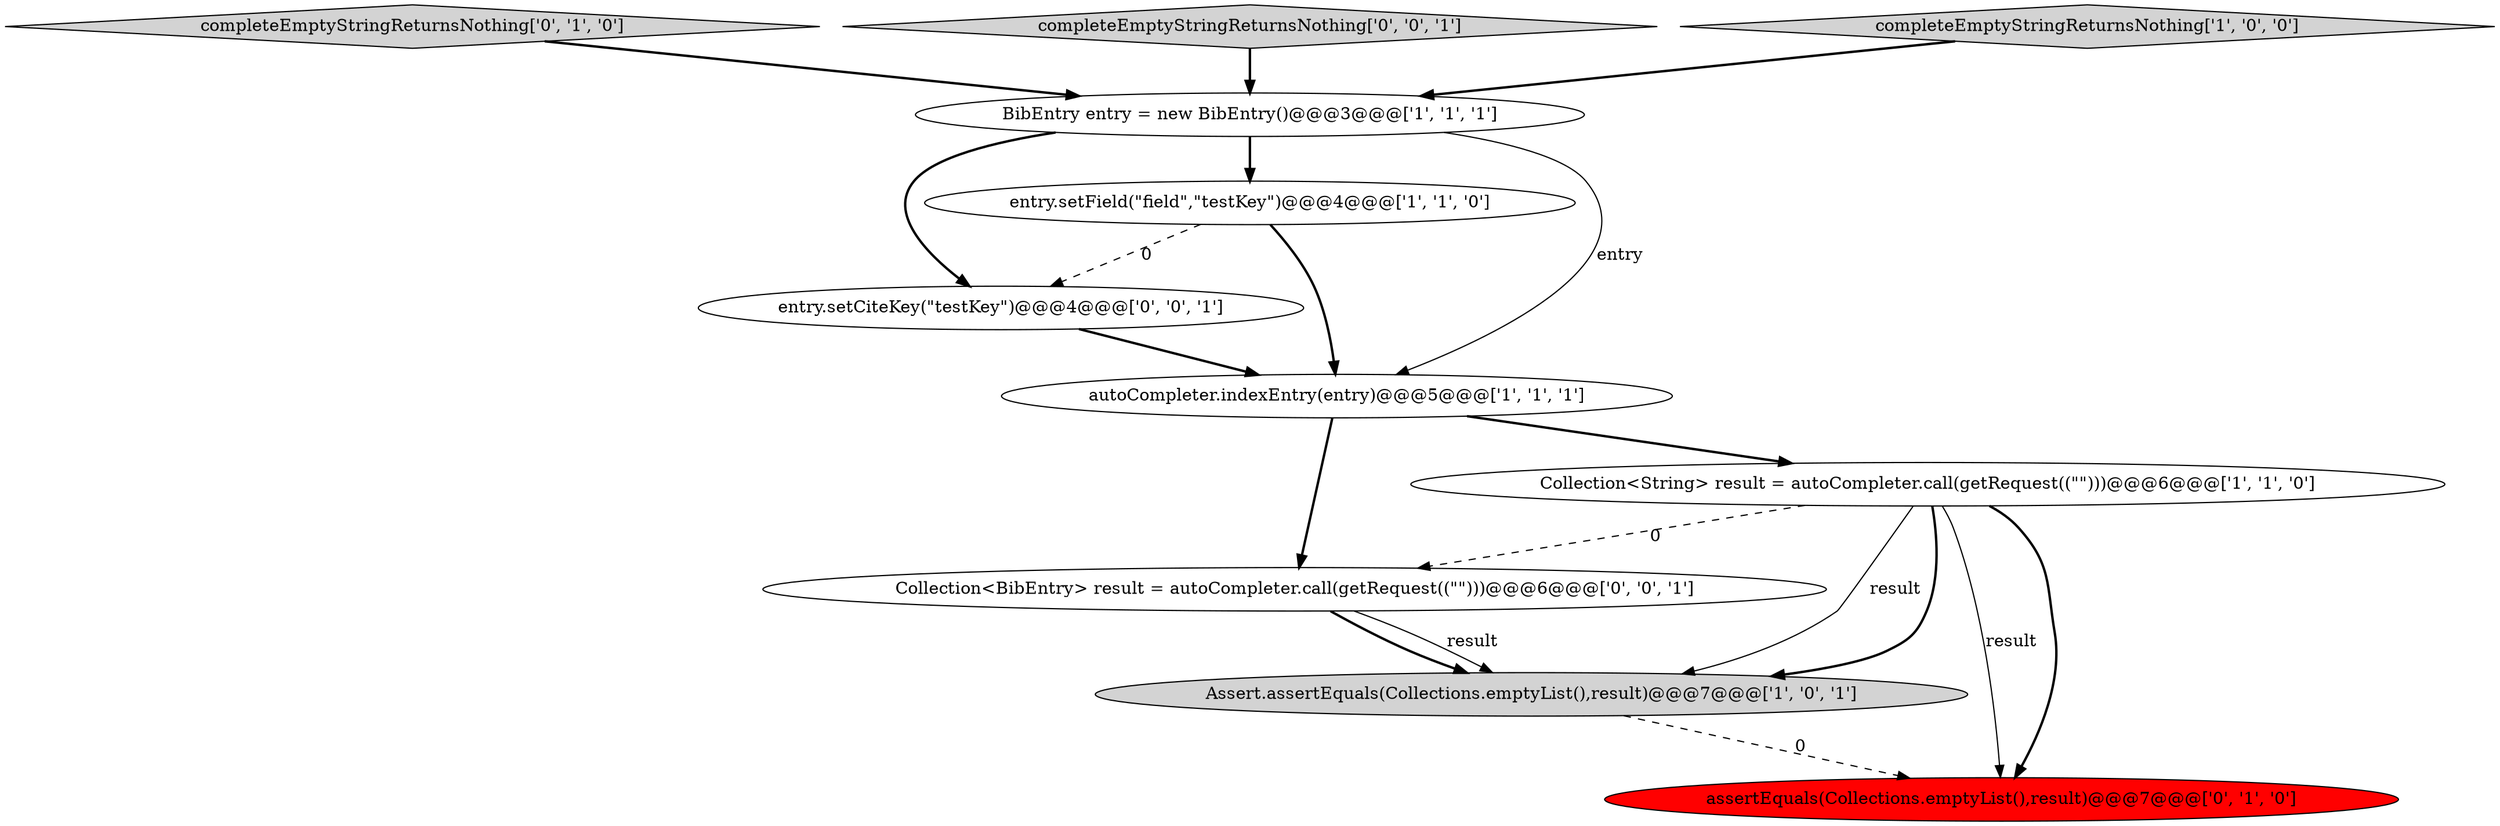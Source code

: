 digraph {
3 [style = filled, label = "autoCompleter.indexEntry(entry)@@@5@@@['1', '1', '1']", fillcolor = white, shape = ellipse image = "AAA0AAABBB1BBB"];
9 [style = filled, label = "entry.setCiteKey(\"testKey\")@@@4@@@['0', '0', '1']", fillcolor = white, shape = ellipse image = "AAA0AAABBB3BBB"];
4 [style = filled, label = "BibEntry entry = new BibEntry()@@@3@@@['1', '1', '1']", fillcolor = white, shape = ellipse image = "AAA0AAABBB1BBB"];
5 [style = filled, label = "Assert.assertEquals(Collections.emptyList(),result)@@@7@@@['1', '0', '1']", fillcolor = lightgray, shape = ellipse image = "AAA0AAABBB1BBB"];
1 [style = filled, label = "Collection<String> result = autoCompleter.call(getRequest((\"\")))@@@6@@@['1', '1', '0']", fillcolor = white, shape = ellipse image = "AAA0AAABBB1BBB"];
6 [style = filled, label = "completeEmptyStringReturnsNothing['0', '1', '0']", fillcolor = lightgray, shape = diamond image = "AAA0AAABBB2BBB"];
10 [style = filled, label = "Collection<BibEntry> result = autoCompleter.call(getRequest((\"\")))@@@6@@@['0', '0', '1']", fillcolor = white, shape = ellipse image = "AAA0AAABBB3BBB"];
8 [style = filled, label = "completeEmptyStringReturnsNothing['0', '0', '1']", fillcolor = lightgray, shape = diamond image = "AAA0AAABBB3BBB"];
2 [style = filled, label = "entry.setField(\"field\",\"testKey\")@@@4@@@['1', '1', '0']", fillcolor = white, shape = ellipse image = "AAA0AAABBB1BBB"];
0 [style = filled, label = "completeEmptyStringReturnsNothing['1', '0', '0']", fillcolor = lightgray, shape = diamond image = "AAA0AAABBB1BBB"];
7 [style = filled, label = "assertEquals(Collections.emptyList(),result)@@@7@@@['0', '1', '0']", fillcolor = red, shape = ellipse image = "AAA1AAABBB2BBB"];
1->5 [style = bold, label=""];
4->9 [style = bold, label=""];
9->3 [style = bold, label=""];
6->4 [style = bold, label=""];
3->10 [style = bold, label=""];
4->3 [style = solid, label="entry"];
10->5 [style = solid, label="result"];
4->2 [style = bold, label=""];
10->5 [style = bold, label=""];
8->4 [style = bold, label=""];
5->7 [style = dashed, label="0"];
3->1 [style = bold, label=""];
1->10 [style = dashed, label="0"];
0->4 [style = bold, label=""];
2->9 [style = dashed, label="0"];
1->7 [style = bold, label=""];
1->5 [style = solid, label="result"];
2->3 [style = bold, label=""];
1->7 [style = solid, label="result"];
}
